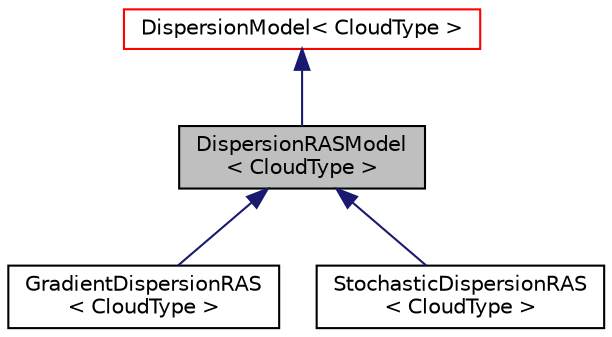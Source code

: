 digraph "DispersionRASModel&lt; CloudType &gt;"
{
  bgcolor="transparent";
  edge [fontname="Helvetica",fontsize="10",labelfontname="Helvetica",labelfontsize="10"];
  node [fontname="Helvetica",fontsize="10",shape=record];
  Node1 [label="DispersionRASModel\l\< CloudType \>",height=0.2,width=0.4,color="black", fillcolor="grey75", style="filled", fontcolor="black"];
  Node2 -> Node1 [dir="back",color="midnightblue",fontsize="10",style="solid",fontname="Helvetica"];
  Node2 [label="DispersionModel\< CloudType \>",height=0.2,width=0.4,color="red",URL="$a00554.html"];
  Node1 -> Node3 [dir="back",color="midnightblue",fontsize="10",style="solid",fontname="Helvetica"];
  Node3 [label="GradientDispersionRAS\l\< CloudType \>",height=0.2,width=0.4,color="black",URL="$a00955.html",tooltip="The velocity is perturbed in the direction of -grad(k), with a Gaussian random number distribution wi..."];
  Node1 -> Node4 [dir="back",color="midnightblue",fontsize="10",style="solid",fontname="Helvetica"];
  Node4 [label="StochasticDispersionRAS\l\< CloudType \>",height=0.2,width=0.4,color="black",URL="$a02540.html",tooltip="The velocity is perturbed in random direction, with a Gaussian random number distribution with varian..."];
}
